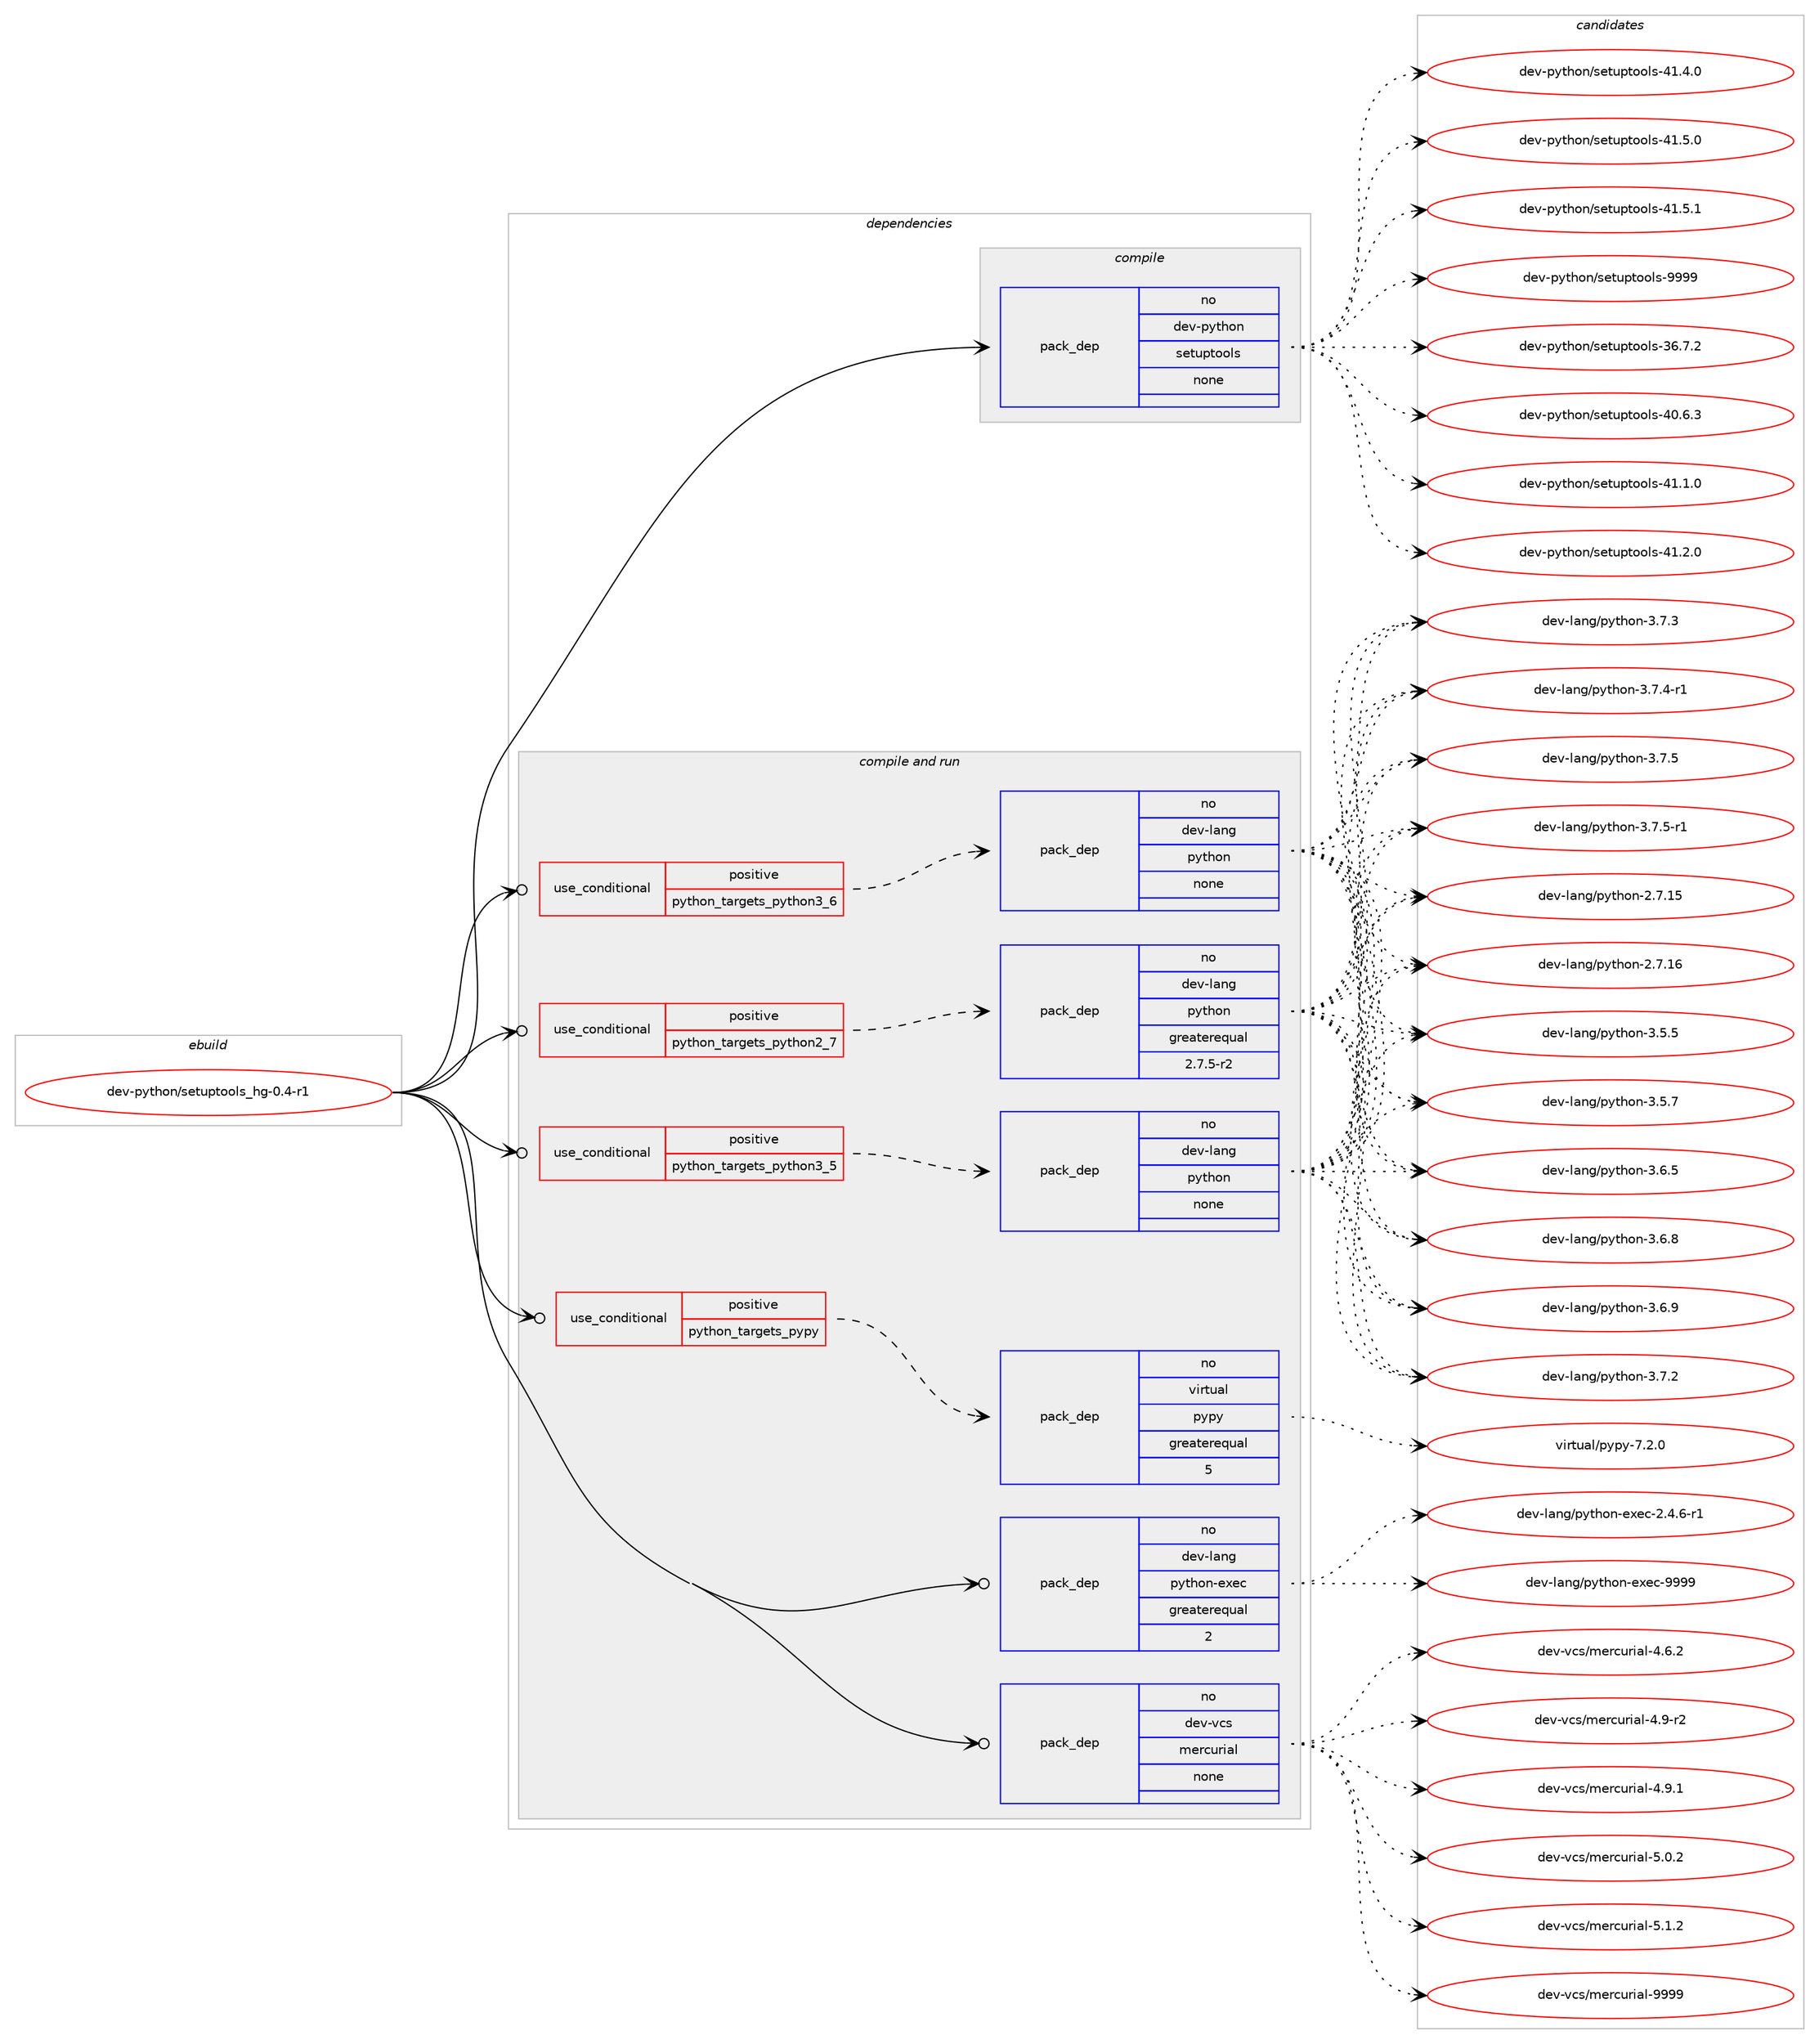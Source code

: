 digraph prolog {

# *************
# Graph options
# *************

newrank=true;
concentrate=true;
compound=true;
graph [rankdir=LR,fontname=Helvetica,fontsize=10,ranksep=1.5];#, ranksep=2.5, nodesep=0.2];
edge  [arrowhead=vee];
node  [fontname=Helvetica,fontsize=10];

# **********
# The ebuild
# **********

subgraph cluster_leftcol {
color=gray;
rank=same;
label=<<i>ebuild</i>>;
id [label="dev-python/setuptools_hg-0.4-r1", color=red, width=4, href="../dev-python/setuptools_hg-0.4-r1.svg"];
}

# ****************
# The dependencies
# ****************

subgraph cluster_midcol {
color=gray;
label=<<i>dependencies</i>>;
subgraph cluster_compile {
fillcolor="#eeeeee";
style=filled;
label=<<i>compile</i>>;
subgraph pack475869 {
dependency637019 [label=<<TABLE BORDER="0" CELLBORDER="1" CELLSPACING="0" CELLPADDING="4" WIDTH="220"><TR><TD ROWSPAN="6" CELLPADDING="30">pack_dep</TD></TR><TR><TD WIDTH="110">no</TD></TR><TR><TD>dev-python</TD></TR><TR><TD>setuptools</TD></TR><TR><TD>none</TD></TR><TR><TD></TD></TR></TABLE>>, shape=none, color=blue];
}
id:e -> dependency637019:w [weight=20,style="solid",arrowhead="vee"];
}
subgraph cluster_compileandrun {
fillcolor="#eeeeee";
style=filled;
label=<<i>compile and run</i>>;
subgraph cond149269 {
dependency637020 [label=<<TABLE BORDER="0" CELLBORDER="1" CELLSPACING="0" CELLPADDING="4"><TR><TD ROWSPAN="3" CELLPADDING="10">use_conditional</TD></TR><TR><TD>positive</TD></TR><TR><TD>python_targets_pypy</TD></TR></TABLE>>, shape=none, color=red];
subgraph pack475870 {
dependency637021 [label=<<TABLE BORDER="0" CELLBORDER="1" CELLSPACING="0" CELLPADDING="4" WIDTH="220"><TR><TD ROWSPAN="6" CELLPADDING="30">pack_dep</TD></TR><TR><TD WIDTH="110">no</TD></TR><TR><TD>virtual</TD></TR><TR><TD>pypy</TD></TR><TR><TD>greaterequal</TD></TR><TR><TD>5</TD></TR></TABLE>>, shape=none, color=blue];
}
dependency637020:e -> dependency637021:w [weight=20,style="dashed",arrowhead="vee"];
}
id:e -> dependency637020:w [weight=20,style="solid",arrowhead="odotvee"];
subgraph cond149270 {
dependency637022 [label=<<TABLE BORDER="0" CELLBORDER="1" CELLSPACING="0" CELLPADDING="4"><TR><TD ROWSPAN="3" CELLPADDING="10">use_conditional</TD></TR><TR><TD>positive</TD></TR><TR><TD>python_targets_python2_7</TD></TR></TABLE>>, shape=none, color=red];
subgraph pack475871 {
dependency637023 [label=<<TABLE BORDER="0" CELLBORDER="1" CELLSPACING="0" CELLPADDING="4" WIDTH="220"><TR><TD ROWSPAN="6" CELLPADDING="30">pack_dep</TD></TR><TR><TD WIDTH="110">no</TD></TR><TR><TD>dev-lang</TD></TR><TR><TD>python</TD></TR><TR><TD>greaterequal</TD></TR><TR><TD>2.7.5-r2</TD></TR></TABLE>>, shape=none, color=blue];
}
dependency637022:e -> dependency637023:w [weight=20,style="dashed",arrowhead="vee"];
}
id:e -> dependency637022:w [weight=20,style="solid",arrowhead="odotvee"];
subgraph cond149271 {
dependency637024 [label=<<TABLE BORDER="0" CELLBORDER="1" CELLSPACING="0" CELLPADDING="4"><TR><TD ROWSPAN="3" CELLPADDING="10">use_conditional</TD></TR><TR><TD>positive</TD></TR><TR><TD>python_targets_python3_5</TD></TR></TABLE>>, shape=none, color=red];
subgraph pack475872 {
dependency637025 [label=<<TABLE BORDER="0" CELLBORDER="1" CELLSPACING="0" CELLPADDING="4" WIDTH="220"><TR><TD ROWSPAN="6" CELLPADDING="30">pack_dep</TD></TR><TR><TD WIDTH="110">no</TD></TR><TR><TD>dev-lang</TD></TR><TR><TD>python</TD></TR><TR><TD>none</TD></TR><TR><TD></TD></TR></TABLE>>, shape=none, color=blue];
}
dependency637024:e -> dependency637025:w [weight=20,style="dashed",arrowhead="vee"];
}
id:e -> dependency637024:w [weight=20,style="solid",arrowhead="odotvee"];
subgraph cond149272 {
dependency637026 [label=<<TABLE BORDER="0" CELLBORDER="1" CELLSPACING="0" CELLPADDING="4"><TR><TD ROWSPAN="3" CELLPADDING="10">use_conditional</TD></TR><TR><TD>positive</TD></TR><TR><TD>python_targets_python3_6</TD></TR></TABLE>>, shape=none, color=red];
subgraph pack475873 {
dependency637027 [label=<<TABLE BORDER="0" CELLBORDER="1" CELLSPACING="0" CELLPADDING="4" WIDTH="220"><TR><TD ROWSPAN="6" CELLPADDING="30">pack_dep</TD></TR><TR><TD WIDTH="110">no</TD></TR><TR><TD>dev-lang</TD></TR><TR><TD>python</TD></TR><TR><TD>none</TD></TR><TR><TD></TD></TR></TABLE>>, shape=none, color=blue];
}
dependency637026:e -> dependency637027:w [weight=20,style="dashed",arrowhead="vee"];
}
id:e -> dependency637026:w [weight=20,style="solid",arrowhead="odotvee"];
subgraph pack475874 {
dependency637028 [label=<<TABLE BORDER="0" CELLBORDER="1" CELLSPACING="0" CELLPADDING="4" WIDTH="220"><TR><TD ROWSPAN="6" CELLPADDING="30">pack_dep</TD></TR><TR><TD WIDTH="110">no</TD></TR><TR><TD>dev-lang</TD></TR><TR><TD>python-exec</TD></TR><TR><TD>greaterequal</TD></TR><TR><TD>2</TD></TR></TABLE>>, shape=none, color=blue];
}
id:e -> dependency637028:w [weight=20,style="solid",arrowhead="odotvee"];
subgraph pack475875 {
dependency637029 [label=<<TABLE BORDER="0" CELLBORDER="1" CELLSPACING="0" CELLPADDING="4" WIDTH="220"><TR><TD ROWSPAN="6" CELLPADDING="30">pack_dep</TD></TR><TR><TD WIDTH="110">no</TD></TR><TR><TD>dev-vcs</TD></TR><TR><TD>mercurial</TD></TR><TR><TD>none</TD></TR><TR><TD></TD></TR></TABLE>>, shape=none, color=blue];
}
id:e -> dependency637029:w [weight=20,style="solid",arrowhead="odotvee"];
}
subgraph cluster_run {
fillcolor="#eeeeee";
style=filled;
label=<<i>run</i>>;
}
}

# **************
# The candidates
# **************

subgraph cluster_choices {
rank=same;
color=gray;
label=<<i>candidates</i>>;

subgraph choice475869 {
color=black;
nodesep=1;
choice100101118451121211161041111104711510111611711211611111110811545515446554650 [label="dev-python/setuptools-36.7.2", color=red, width=4,href="../dev-python/setuptools-36.7.2.svg"];
choice100101118451121211161041111104711510111611711211611111110811545524846544651 [label="dev-python/setuptools-40.6.3", color=red, width=4,href="../dev-python/setuptools-40.6.3.svg"];
choice100101118451121211161041111104711510111611711211611111110811545524946494648 [label="dev-python/setuptools-41.1.0", color=red, width=4,href="../dev-python/setuptools-41.1.0.svg"];
choice100101118451121211161041111104711510111611711211611111110811545524946504648 [label="dev-python/setuptools-41.2.0", color=red, width=4,href="../dev-python/setuptools-41.2.0.svg"];
choice100101118451121211161041111104711510111611711211611111110811545524946524648 [label="dev-python/setuptools-41.4.0", color=red, width=4,href="../dev-python/setuptools-41.4.0.svg"];
choice100101118451121211161041111104711510111611711211611111110811545524946534648 [label="dev-python/setuptools-41.5.0", color=red, width=4,href="../dev-python/setuptools-41.5.0.svg"];
choice100101118451121211161041111104711510111611711211611111110811545524946534649 [label="dev-python/setuptools-41.5.1", color=red, width=4,href="../dev-python/setuptools-41.5.1.svg"];
choice10010111845112121116104111110471151011161171121161111111081154557575757 [label="dev-python/setuptools-9999", color=red, width=4,href="../dev-python/setuptools-9999.svg"];
dependency637019:e -> choice100101118451121211161041111104711510111611711211611111110811545515446554650:w [style=dotted,weight="100"];
dependency637019:e -> choice100101118451121211161041111104711510111611711211611111110811545524846544651:w [style=dotted,weight="100"];
dependency637019:e -> choice100101118451121211161041111104711510111611711211611111110811545524946494648:w [style=dotted,weight="100"];
dependency637019:e -> choice100101118451121211161041111104711510111611711211611111110811545524946504648:w [style=dotted,weight="100"];
dependency637019:e -> choice100101118451121211161041111104711510111611711211611111110811545524946524648:w [style=dotted,weight="100"];
dependency637019:e -> choice100101118451121211161041111104711510111611711211611111110811545524946534648:w [style=dotted,weight="100"];
dependency637019:e -> choice100101118451121211161041111104711510111611711211611111110811545524946534649:w [style=dotted,weight="100"];
dependency637019:e -> choice10010111845112121116104111110471151011161171121161111111081154557575757:w [style=dotted,weight="100"];
}
subgraph choice475870 {
color=black;
nodesep=1;
choice1181051141161179710847112121112121455546504648 [label="virtual/pypy-7.2.0", color=red, width=4,href="../virtual/pypy-7.2.0.svg"];
dependency637021:e -> choice1181051141161179710847112121112121455546504648:w [style=dotted,weight="100"];
}
subgraph choice475871 {
color=black;
nodesep=1;
choice10010111845108971101034711212111610411111045504655464953 [label="dev-lang/python-2.7.15", color=red, width=4,href="../dev-lang/python-2.7.15.svg"];
choice10010111845108971101034711212111610411111045504655464954 [label="dev-lang/python-2.7.16", color=red, width=4,href="../dev-lang/python-2.7.16.svg"];
choice100101118451089711010347112121116104111110455146534653 [label="dev-lang/python-3.5.5", color=red, width=4,href="../dev-lang/python-3.5.5.svg"];
choice100101118451089711010347112121116104111110455146534655 [label="dev-lang/python-3.5.7", color=red, width=4,href="../dev-lang/python-3.5.7.svg"];
choice100101118451089711010347112121116104111110455146544653 [label="dev-lang/python-3.6.5", color=red, width=4,href="../dev-lang/python-3.6.5.svg"];
choice100101118451089711010347112121116104111110455146544656 [label="dev-lang/python-3.6.8", color=red, width=4,href="../dev-lang/python-3.6.8.svg"];
choice100101118451089711010347112121116104111110455146544657 [label="dev-lang/python-3.6.9", color=red, width=4,href="../dev-lang/python-3.6.9.svg"];
choice100101118451089711010347112121116104111110455146554650 [label="dev-lang/python-3.7.2", color=red, width=4,href="../dev-lang/python-3.7.2.svg"];
choice100101118451089711010347112121116104111110455146554651 [label="dev-lang/python-3.7.3", color=red, width=4,href="../dev-lang/python-3.7.3.svg"];
choice1001011184510897110103471121211161041111104551465546524511449 [label="dev-lang/python-3.7.4-r1", color=red, width=4,href="../dev-lang/python-3.7.4-r1.svg"];
choice100101118451089711010347112121116104111110455146554653 [label="dev-lang/python-3.7.5", color=red, width=4,href="../dev-lang/python-3.7.5.svg"];
choice1001011184510897110103471121211161041111104551465546534511449 [label="dev-lang/python-3.7.5-r1", color=red, width=4,href="../dev-lang/python-3.7.5-r1.svg"];
dependency637023:e -> choice10010111845108971101034711212111610411111045504655464953:w [style=dotted,weight="100"];
dependency637023:e -> choice10010111845108971101034711212111610411111045504655464954:w [style=dotted,weight="100"];
dependency637023:e -> choice100101118451089711010347112121116104111110455146534653:w [style=dotted,weight="100"];
dependency637023:e -> choice100101118451089711010347112121116104111110455146534655:w [style=dotted,weight="100"];
dependency637023:e -> choice100101118451089711010347112121116104111110455146544653:w [style=dotted,weight="100"];
dependency637023:e -> choice100101118451089711010347112121116104111110455146544656:w [style=dotted,weight="100"];
dependency637023:e -> choice100101118451089711010347112121116104111110455146544657:w [style=dotted,weight="100"];
dependency637023:e -> choice100101118451089711010347112121116104111110455146554650:w [style=dotted,weight="100"];
dependency637023:e -> choice100101118451089711010347112121116104111110455146554651:w [style=dotted,weight="100"];
dependency637023:e -> choice1001011184510897110103471121211161041111104551465546524511449:w [style=dotted,weight="100"];
dependency637023:e -> choice100101118451089711010347112121116104111110455146554653:w [style=dotted,weight="100"];
dependency637023:e -> choice1001011184510897110103471121211161041111104551465546534511449:w [style=dotted,weight="100"];
}
subgraph choice475872 {
color=black;
nodesep=1;
choice10010111845108971101034711212111610411111045504655464953 [label="dev-lang/python-2.7.15", color=red, width=4,href="../dev-lang/python-2.7.15.svg"];
choice10010111845108971101034711212111610411111045504655464954 [label="dev-lang/python-2.7.16", color=red, width=4,href="../dev-lang/python-2.7.16.svg"];
choice100101118451089711010347112121116104111110455146534653 [label="dev-lang/python-3.5.5", color=red, width=4,href="../dev-lang/python-3.5.5.svg"];
choice100101118451089711010347112121116104111110455146534655 [label="dev-lang/python-3.5.7", color=red, width=4,href="../dev-lang/python-3.5.7.svg"];
choice100101118451089711010347112121116104111110455146544653 [label="dev-lang/python-3.6.5", color=red, width=4,href="../dev-lang/python-3.6.5.svg"];
choice100101118451089711010347112121116104111110455146544656 [label="dev-lang/python-3.6.8", color=red, width=4,href="../dev-lang/python-3.6.8.svg"];
choice100101118451089711010347112121116104111110455146544657 [label="dev-lang/python-3.6.9", color=red, width=4,href="../dev-lang/python-3.6.9.svg"];
choice100101118451089711010347112121116104111110455146554650 [label="dev-lang/python-3.7.2", color=red, width=4,href="../dev-lang/python-3.7.2.svg"];
choice100101118451089711010347112121116104111110455146554651 [label="dev-lang/python-3.7.3", color=red, width=4,href="../dev-lang/python-3.7.3.svg"];
choice1001011184510897110103471121211161041111104551465546524511449 [label="dev-lang/python-3.7.4-r1", color=red, width=4,href="../dev-lang/python-3.7.4-r1.svg"];
choice100101118451089711010347112121116104111110455146554653 [label="dev-lang/python-3.7.5", color=red, width=4,href="../dev-lang/python-3.7.5.svg"];
choice1001011184510897110103471121211161041111104551465546534511449 [label="dev-lang/python-3.7.5-r1", color=red, width=4,href="../dev-lang/python-3.7.5-r1.svg"];
dependency637025:e -> choice10010111845108971101034711212111610411111045504655464953:w [style=dotted,weight="100"];
dependency637025:e -> choice10010111845108971101034711212111610411111045504655464954:w [style=dotted,weight="100"];
dependency637025:e -> choice100101118451089711010347112121116104111110455146534653:w [style=dotted,weight="100"];
dependency637025:e -> choice100101118451089711010347112121116104111110455146534655:w [style=dotted,weight="100"];
dependency637025:e -> choice100101118451089711010347112121116104111110455146544653:w [style=dotted,weight="100"];
dependency637025:e -> choice100101118451089711010347112121116104111110455146544656:w [style=dotted,weight="100"];
dependency637025:e -> choice100101118451089711010347112121116104111110455146544657:w [style=dotted,weight="100"];
dependency637025:e -> choice100101118451089711010347112121116104111110455146554650:w [style=dotted,weight="100"];
dependency637025:e -> choice100101118451089711010347112121116104111110455146554651:w [style=dotted,weight="100"];
dependency637025:e -> choice1001011184510897110103471121211161041111104551465546524511449:w [style=dotted,weight="100"];
dependency637025:e -> choice100101118451089711010347112121116104111110455146554653:w [style=dotted,weight="100"];
dependency637025:e -> choice1001011184510897110103471121211161041111104551465546534511449:w [style=dotted,weight="100"];
}
subgraph choice475873 {
color=black;
nodesep=1;
choice10010111845108971101034711212111610411111045504655464953 [label="dev-lang/python-2.7.15", color=red, width=4,href="../dev-lang/python-2.7.15.svg"];
choice10010111845108971101034711212111610411111045504655464954 [label="dev-lang/python-2.7.16", color=red, width=4,href="../dev-lang/python-2.7.16.svg"];
choice100101118451089711010347112121116104111110455146534653 [label="dev-lang/python-3.5.5", color=red, width=4,href="../dev-lang/python-3.5.5.svg"];
choice100101118451089711010347112121116104111110455146534655 [label="dev-lang/python-3.5.7", color=red, width=4,href="../dev-lang/python-3.5.7.svg"];
choice100101118451089711010347112121116104111110455146544653 [label="dev-lang/python-3.6.5", color=red, width=4,href="../dev-lang/python-3.6.5.svg"];
choice100101118451089711010347112121116104111110455146544656 [label="dev-lang/python-3.6.8", color=red, width=4,href="../dev-lang/python-3.6.8.svg"];
choice100101118451089711010347112121116104111110455146544657 [label="dev-lang/python-3.6.9", color=red, width=4,href="../dev-lang/python-3.6.9.svg"];
choice100101118451089711010347112121116104111110455146554650 [label="dev-lang/python-3.7.2", color=red, width=4,href="../dev-lang/python-3.7.2.svg"];
choice100101118451089711010347112121116104111110455146554651 [label="dev-lang/python-3.7.3", color=red, width=4,href="../dev-lang/python-3.7.3.svg"];
choice1001011184510897110103471121211161041111104551465546524511449 [label="dev-lang/python-3.7.4-r1", color=red, width=4,href="../dev-lang/python-3.7.4-r1.svg"];
choice100101118451089711010347112121116104111110455146554653 [label="dev-lang/python-3.7.5", color=red, width=4,href="../dev-lang/python-3.7.5.svg"];
choice1001011184510897110103471121211161041111104551465546534511449 [label="dev-lang/python-3.7.5-r1", color=red, width=4,href="../dev-lang/python-3.7.5-r1.svg"];
dependency637027:e -> choice10010111845108971101034711212111610411111045504655464953:w [style=dotted,weight="100"];
dependency637027:e -> choice10010111845108971101034711212111610411111045504655464954:w [style=dotted,weight="100"];
dependency637027:e -> choice100101118451089711010347112121116104111110455146534653:w [style=dotted,weight="100"];
dependency637027:e -> choice100101118451089711010347112121116104111110455146534655:w [style=dotted,weight="100"];
dependency637027:e -> choice100101118451089711010347112121116104111110455146544653:w [style=dotted,weight="100"];
dependency637027:e -> choice100101118451089711010347112121116104111110455146544656:w [style=dotted,weight="100"];
dependency637027:e -> choice100101118451089711010347112121116104111110455146544657:w [style=dotted,weight="100"];
dependency637027:e -> choice100101118451089711010347112121116104111110455146554650:w [style=dotted,weight="100"];
dependency637027:e -> choice100101118451089711010347112121116104111110455146554651:w [style=dotted,weight="100"];
dependency637027:e -> choice1001011184510897110103471121211161041111104551465546524511449:w [style=dotted,weight="100"];
dependency637027:e -> choice100101118451089711010347112121116104111110455146554653:w [style=dotted,weight="100"];
dependency637027:e -> choice1001011184510897110103471121211161041111104551465546534511449:w [style=dotted,weight="100"];
}
subgraph choice475874 {
color=black;
nodesep=1;
choice10010111845108971101034711212111610411111045101120101994550465246544511449 [label="dev-lang/python-exec-2.4.6-r1", color=red, width=4,href="../dev-lang/python-exec-2.4.6-r1.svg"];
choice10010111845108971101034711212111610411111045101120101994557575757 [label="dev-lang/python-exec-9999", color=red, width=4,href="../dev-lang/python-exec-9999.svg"];
dependency637028:e -> choice10010111845108971101034711212111610411111045101120101994550465246544511449:w [style=dotted,weight="100"];
dependency637028:e -> choice10010111845108971101034711212111610411111045101120101994557575757:w [style=dotted,weight="100"];
}
subgraph choice475875 {
color=black;
nodesep=1;
choice1001011184511899115471091011149911711410597108455246544650 [label="dev-vcs/mercurial-4.6.2", color=red, width=4,href="../dev-vcs/mercurial-4.6.2.svg"];
choice1001011184511899115471091011149911711410597108455246574511450 [label="dev-vcs/mercurial-4.9-r2", color=red, width=4,href="../dev-vcs/mercurial-4.9-r2.svg"];
choice1001011184511899115471091011149911711410597108455246574649 [label="dev-vcs/mercurial-4.9.1", color=red, width=4,href="../dev-vcs/mercurial-4.9.1.svg"];
choice1001011184511899115471091011149911711410597108455346484650 [label="dev-vcs/mercurial-5.0.2", color=red, width=4,href="../dev-vcs/mercurial-5.0.2.svg"];
choice1001011184511899115471091011149911711410597108455346494650 [label="dev-vcs/mercurial-5.1.2", color=red, width=4,href="../dev-vcs/mercurial-5.1.2.svg"];
choice10010111845118991154710910111499117114105971084557575757 [label="dev-vcs/mercurial-9999", color=red, width=4,href="../dev-vcs/mercurial-9999.svg"];
dependency637029:e -> choice1001011184511899115471091011149911711410597108455246544650:w [style=dotted,weight="100"];
dependency637029:e -> choice1001011184511899115471091011149911711410597108455246574511450:w [style=dotted,weight="100"];
dependency637029:e -> choice1001011184511899115471091011149911711410597108455246574649:w [style=dotted,weight="100"];
dependency637029:e -> choice1001011184511899115471091011149911711410597108455346484650:w [style=dotted,weight="100"];
dependency637029:e -> choice1001011184511899115471091011149911711410597108455346494650:w [style=dotted,weight="100"];
dependency637029:e -> choice10010111845118991154710910111499117114105971084557575757:w [style=dotted,weight="100"];
}
}

}
